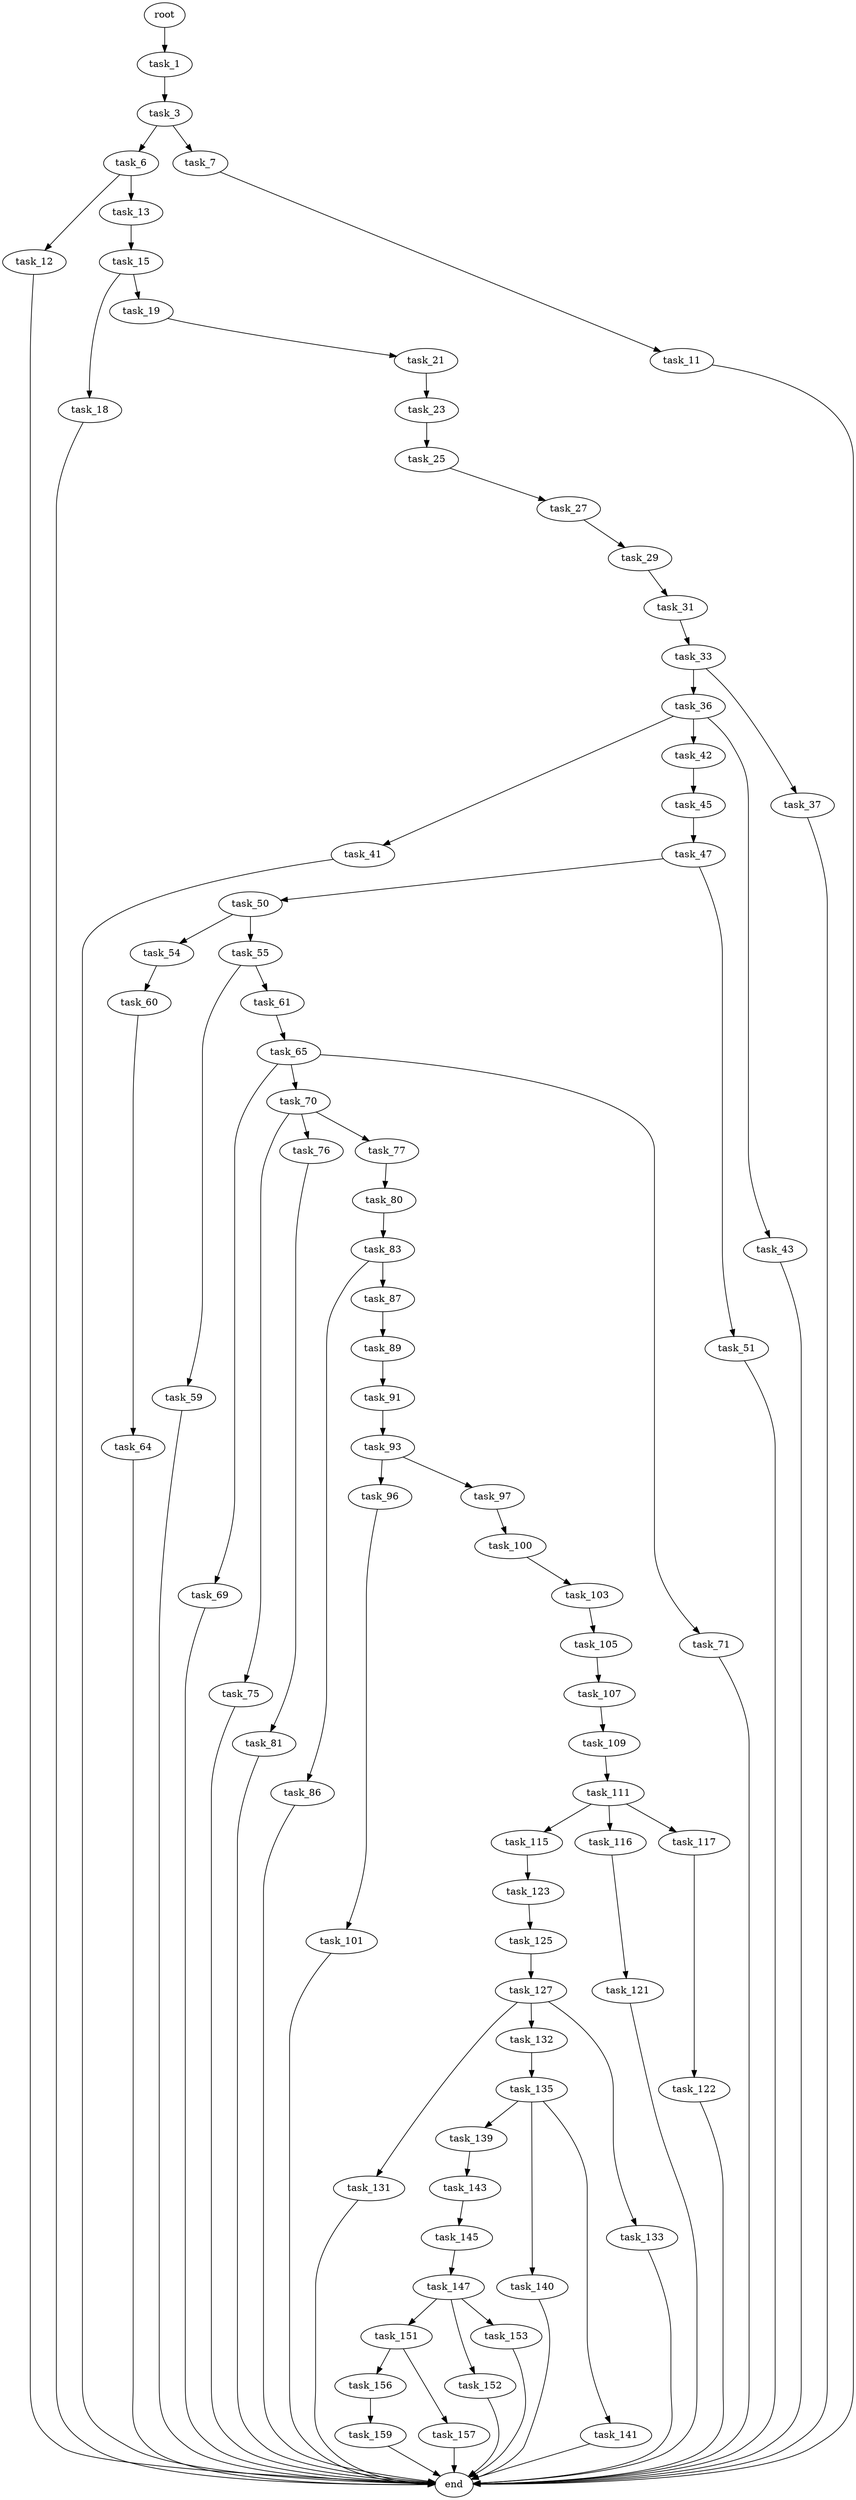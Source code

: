 digraph G {
  root [size="0.000000"];
  task_1 [size="549755813888.000000"];
  task_3 [size="11186899409.000000"];
  task_6 [size="36210191601.000000"];
  task_7 [size="13154758945.000000"];
  task_12 [size="1073741824000.000000"];
  task_13 [size="354104177441.000000"];
  task_11 [size="16728426526.000000"];
  end [size="0.000000"];
  task_15 [size="8742772069.000000"];
  task_18 [size="21729895691.000000"];
  task_19 [size="10960431710.000000"];
  task_21 [size="2359007931.000000"];
  task_23 [size="2258060530.000000"];
  task_25 [size="424009711653.000000"];
  task_27 [size="134217728000.000000"];
  task_29 [size="134217728000.000000"];
  task_31 [size="3738873783.000000"];
  task_33 [size="456644053498.000000"];
  task_36 [size="711887592715.000000"];
  task_37 [size="511980951369.000000"];
  task_41 [size="8589934592.000000"];
  task_42 [size="288362074468.000000"];
  task_43 [size="172234266684.000000"];
  task_45 [size="146282837924.000000"];
  task_47 [size="368293445632.000000"];
  task_50 [size="2447685421.000000"];
  task_51 [size="3531580966.000000"];
  task_54 [size="10068474228.000000"];
  task_55 [size="5846648210.000000"];
  task_60 [size="1073741824000.000000"];
  task_59 [size="231928233984.000000"];
  task_61 [size="14343812892.000000"];
  task_64 [size="131788959469.000000"];
  task_65 [size="134042352748.000000"];
  task_69 [size="3199509870.000000"];
  task_70 [size="9969833307.000000"];
  task_71 [size="231928233984.000000"];
  task_75 [size="290654327506.000000"];
  task_76 [size="13337775272.000000"];
  task_77 [size="231928233984.000000"];
  task_81 [size="782757789696.000000"];
  task_80 [size="1160268110.000000"];
  task_83 [size="231928233984.000000"];
  task_86 [size="68719476736.000000"];
  task_87 [size="368293445632.000000"];
  task_89 [size="1385847564800.000000"];
  task_91 [size="153102592066.000000"];
  task_93 [size="875176497572.000000"];
  task_96 [size="19810560424.000000"];
  task_97 [size="464432756856.000000"];
  task_101 [size="134217728000.000000"];
  task_100 [size="15991511159.000000"];
  task_103 [size="573238890880.000000"];
  task_105 [size="146841371094.000000"];
  task_107 [size="5175117305.000000"];
  task_109 [size="46013196278.000000"];
  task_111 [size="29133053955.000000"];
  task_115 [size="27513886136.000000"];
  task_116 [size="9741460450.000000"];
  task_117 [size="4410512908.000000"];
  task_123 [size="2575664820.000000"];
  task_121 [size="1073741824000.000000"];
  task_122 [size="104805073992.000000"];
  task_125 [size="798396467336.000000"];
  task_127 [size="8589934592.000000"];
  task_131 [size="191100933529.000000"];
  task_132 [size="231928233984.000000"];
  task_133 [size="53486486556.000000"];
  task_135 [size="11140958371.000000"];
  task_139 [size="4961990103.000000"];
  task_140 [size="249206028750.000000"];
  task_141 [size="8335289523.000000"];
  task_143 [size="756258076148.000000"];
  task_145 [size="231928233984.000000"];
  task_147 [size="1960616792.000000"];
  task_151 [size="130471314935.000000"];
  task_152 [size="28291092000.000000"];
  task_153 [size="368293445632.000000"];
  task_156 [size="33738526550.000000"];
  task_157 [size="32300923008.000000"];
  task_159 [size="1073741824000.000000"];

  root -> task_1 [size="1.000000"];
  task_1 -> task_3 [size="536870912.000000"];
  task_3 -> task_6 [size="679477248.000000"];
  task_3 -> task_7 [size="679477248.000000"];
  task_6 -> task_12 [size="75497472.000000"];
  task_6 -> task_13 [size="75497472.000000"];
  task_7 -> task_11 [size="301989888.000000"];
  task_12 -> end [size="1.000000"];
  task_13 -> task_15 [size="301989888.000000"];
  task_11 -> end [size="1.000000"];
  task_15 -> task_18 [size="838860800.000000"];
  task_15 -> task_19 [size="838860800.000000"];
  task_18 -> end [size="1.000000"];
  task_19 -> task_21 [size="536870912.000000"];
  task_21 -> task_23 [size="209715200.000000"];
  task_23 -> task_25 [size="134217728.000000"];
  task_25 -> task_27 [size="411041792.000000"];
  task_27 -> task_29 [size="209715200.000000"];
  task_29 -> task_31 [size="209715200.000000"];
  task_31 -> task_33 [size="301989888.000000"];
  task_33 -> task_36 [size="411041792.000000"];
  task_33 -> task_37 [size="411041792.000000"];
  task_36 -> task_41 [size="679477248.000000"];
  task_36 -> task_42 [size="679477248.000000"];
  task_36 -> task_43 [size="679477248.000000"];
  task_37 -> end [size="1.000000"];
  task_41 -> end [size="1.000000"];
  task_42 -> task_45 [size="536870912.000000"];
  task_43 -> end [size="1.000000"];
  task_45 -> task_47 [size="209715200.000000"];
  task_47 -> task_50 [size="411041792.000000"];
  task_47 -> task_51 [size="411041792.000000"];
  task_50 -> task_54 [size="301989888.000000"];
  task_50 -> task_55 [size="301989888.000000"];
  task_51 -> end [size="1.000000"];
  task_54 -> task_60 [size="209715200.000000"];
  task_55 -> task_59 [size="411041792.000000"];
  task_55 -> task_61 [size="411041792.000000"];
  task_60 -> task_64 [size="838860800.000000"];
  task_59 -> end [size="1.000000"];
  task_61 -> task_65 [size="411041792.000000"];
  task_64 -> end [size="1.000000"];
  task_65 -> task_69 [size="301989888.000000"];
  task_65 -> task_70 [size="301989888.000000"];
  task_65 -> task_71 [size="301989888.000000"];
  task_69 -> end [size="1.000000"];
  task_70 -> task_75 [size="209715200.000000"];
  task_70 -> task_76 [size="209715200.000000"];
  task_70 -> task_77 [size="209715200.000000"];
  task_71 -> end [size="1.000000"];
  task_75 -> end [size="1.000000"];
  task_76 -> task_81 [size="209715200.000000"];
  task_77 -> task_80 [size="301989888.000000"];
  task_81 -> end [size="1.000000"];
  task_80 -> task_83 [size="33554432.000000"];
  task_83 -> task_86 [size="301989888.000000"];
  task_83 -> task_87 [size="301989888.000000"];
  task_86 -> end [size="1.000000"];
  task_87 -> task_89 [size="411041792.000000"];
  task_89 -> task_91 [size="838860800.000000"];
  task_91 -> task_93 [size="209715200.000000"];
  task_93 -> task_96 [size="536870912.000000"];
  task_93 -> task_97 [size="536870912.000000"];
  task_96 -> task_101 [size="536870912.000000"];
  task_97 -> task_100 [size="411041792.000000"];
  task_101 -> end [size="1.000000"];
  task_100 -> task_103 [size="679477248.000000"];
  task_103 -> task_105 [size="411041792.000000"];
  task_105 -> task_107 [size="209715200.000000"];
  task_107 -> task_109 [size="134217728.000000"];
  task_109 -> task_111 [size="838860800.000000"];
  task_111 -> task_115 [size="679477248.000000"];
  task_111 -> task_116 [size="679477248.000000"];
  task_111 -> task_117 [size="679477248.000000"];
  task_115 -> task_123 [size="33554432.000000"];
  task_116 -> task_121 [size="838860800.000000"];
  task_117 -> task_122 [size="134217728.000000"];
  task_123 -> task_125 [size="75497472.000000"];
  task_121 -> end [size="1.000000"];
  task_122 -> end [size="1.000000"];
  task_125 -> task_127 [size="536870912.000000"];
  task_127 -> task_131 [size="33554432.000000"];
  task_127 -> task_132 [size="33554432.000000"];
  task_127 -> task_133 [size="33554432.000000"];
  task_131 -> end [size="1.000000"];
  task_132 -> task_135 [size="301989888.000000"];
  task_133 -> end [size="1.000000"];
  task_135 -> task_139 [size="411041792.000000"];
  task_135 -> task_140 [size="411041792.000000"];
  task_135 -> task_141 [size="411041792.000000"];
  task_139 -> task_143 [size="301989888.000000"];
  task_140 -> end [size="1.000000"];
  task_141 -> end [size="1.000000"];
  task_143 -> task_145 [size="838860800.000000"];
  task_145 -> task_147 [size="301989888.000000"];
  task_147 -> task_151 [size="134217728.000000"];
  task_147 -> task_152 [size="134217728.000000"];
  task_147 -> task_153 [size="134217728.000000"];
  task_151 -> task_156 [size="301989888.000000"];
  task_151 -> task_157 [size="301989888.000000"];
  task_152 -> end [size="1.000000"];
  task_153 -> end [size="1.000000"];
  task_156 -> task_159 [size="838860800.000000"];
  task_157 -> end [size="1.000000"];
  task_159 -> end [size="1.000000"];
}
